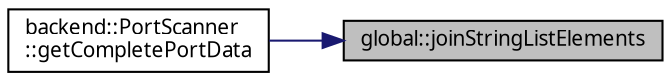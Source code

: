 digraph "global::joinStringListElements"
{
 // LATEX_PDF_SIZE
  edge [fontname="JetBrains Mono",fontsize="10",labelfontname="JetBrains Mono",labelfontsize="10"];
  node [fontname="JetBrains Mono",fontsize="10",shape=record];
  rankdir="RL";
  Node1 [label="global::joinStringListElements",height=0.2,width=0.4,color="black", fillcolor="grey75", style="filled", fontcolor="black",tooltip=" "];
  Node1 -> Node2 [dir="back",color="midnightblue",fontsize="10",style="solid",fontname="JetBrains Mono"];
  Node2 [label="backend::PortScanner\l::getCompletePortData",height=0.2,width=0.4,color="black", fillcolor="white", style="filled",URL="$classbackend_1_1_port_scanner.html#a746ff44a849931540db180e68cf96191",tooltip=" "];
}
